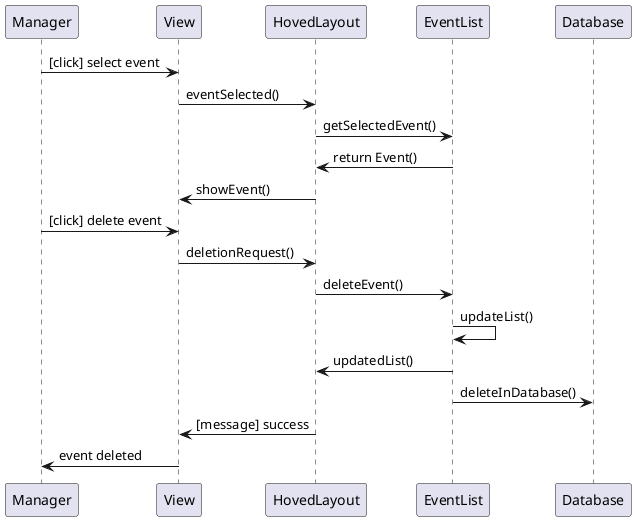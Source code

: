 @startuml
Manager -> View: [click] select event
View -> HovedLayout: eventSelected()
HovedLayout -> EventList: getSelectedEvent()
EventList -> HovedLayout: return Event()
HovedLayout -> View: showEvent()
Manager -> View: [click] delete event
View -> HovedLayout: deletionRequest()
HovedLayout -> EventList: deleteEvent()
EventList -> EventList: updateList()
EventList -> HovedLayout: updatedList()
EventList -> Database: deleteInDatabase()
HovedLayout -> View: [message] success
View -> Manager: event deleted
@enduml